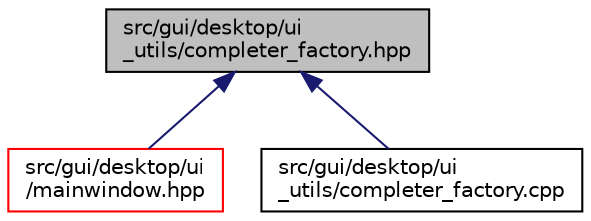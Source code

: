 digraph "src/gui/desktop/ui_utils/completer_factory.hpp"
{
 // LATEX_PDF_SIZE
  edge [fontname="Helvetica",fontsize="10",labelfontname="Helvetica",labelfontsize="10"];
  node [fontname="Helvetica",fontsize="10",shape=record];
  Node1 [label="src/gui/desktop/ui\l_utils/completer_factory.hpp",height=0.2,width=0.4,color="black", fillcolor="grey75", style="filled", fontcolor="black",tooltip=" "];
  Node1 -> Node2 [dir="back",color="midnightblue",fontsize="10",style="solid",fontname="Helvetica"];
  Node2 [label="src/gui/desktop/ui\l/mainwindow.hpp",height=0.2,width=0.4,color="red", fillcolor="white", style="filled",URL="$mainwindow_8hpp.html",tooltip=" "];
  Node1 -> Node5 [dir="back",color="midnightblue",fontsize="10",style="solid",fontname="Helvetica"];
  Node5 [label="src/gui/desktop/ui\l_utils/completer_factory.cpp",height=0.2,width=0.4,color="black", fillcolor="white", style="filled",URL="$completer__factory_8cpp.html",tooltip=" "];
}
